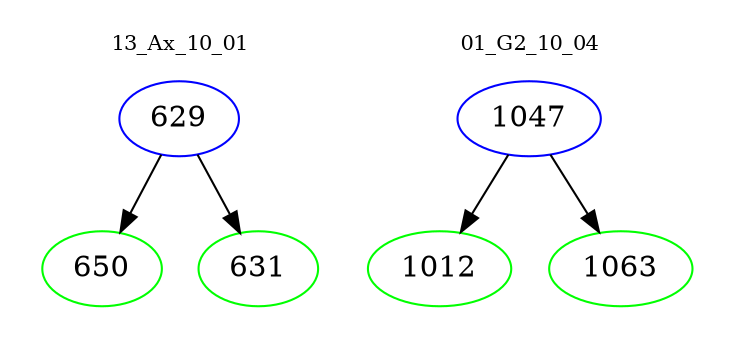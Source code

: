 digraph{
subgraph cluster_0 {
color = white
label = "13_Ax_10_01";
fontsize=10;
T0_629 [label="629", color="blue"]
T0_629 -> T0_650 [color="black"]
T0_650 [label="650", color="green"]
T0_629 -> T0_631 [color="black"]
T0_631 [label="631", color="green"]
}
subgraph cluster_1 {
color = white
label = "01_G2_10_04";
fontsize=10;
T1_1047 [label="1047", color="blue"]
T1_1047 -> T1_1012 [color="black"]
T1_1012 [label="1012", color="green"]
T1_1047 -> T1_1063 [color="black"]
T1_1063 [label="1063", color="green"]
}
}
